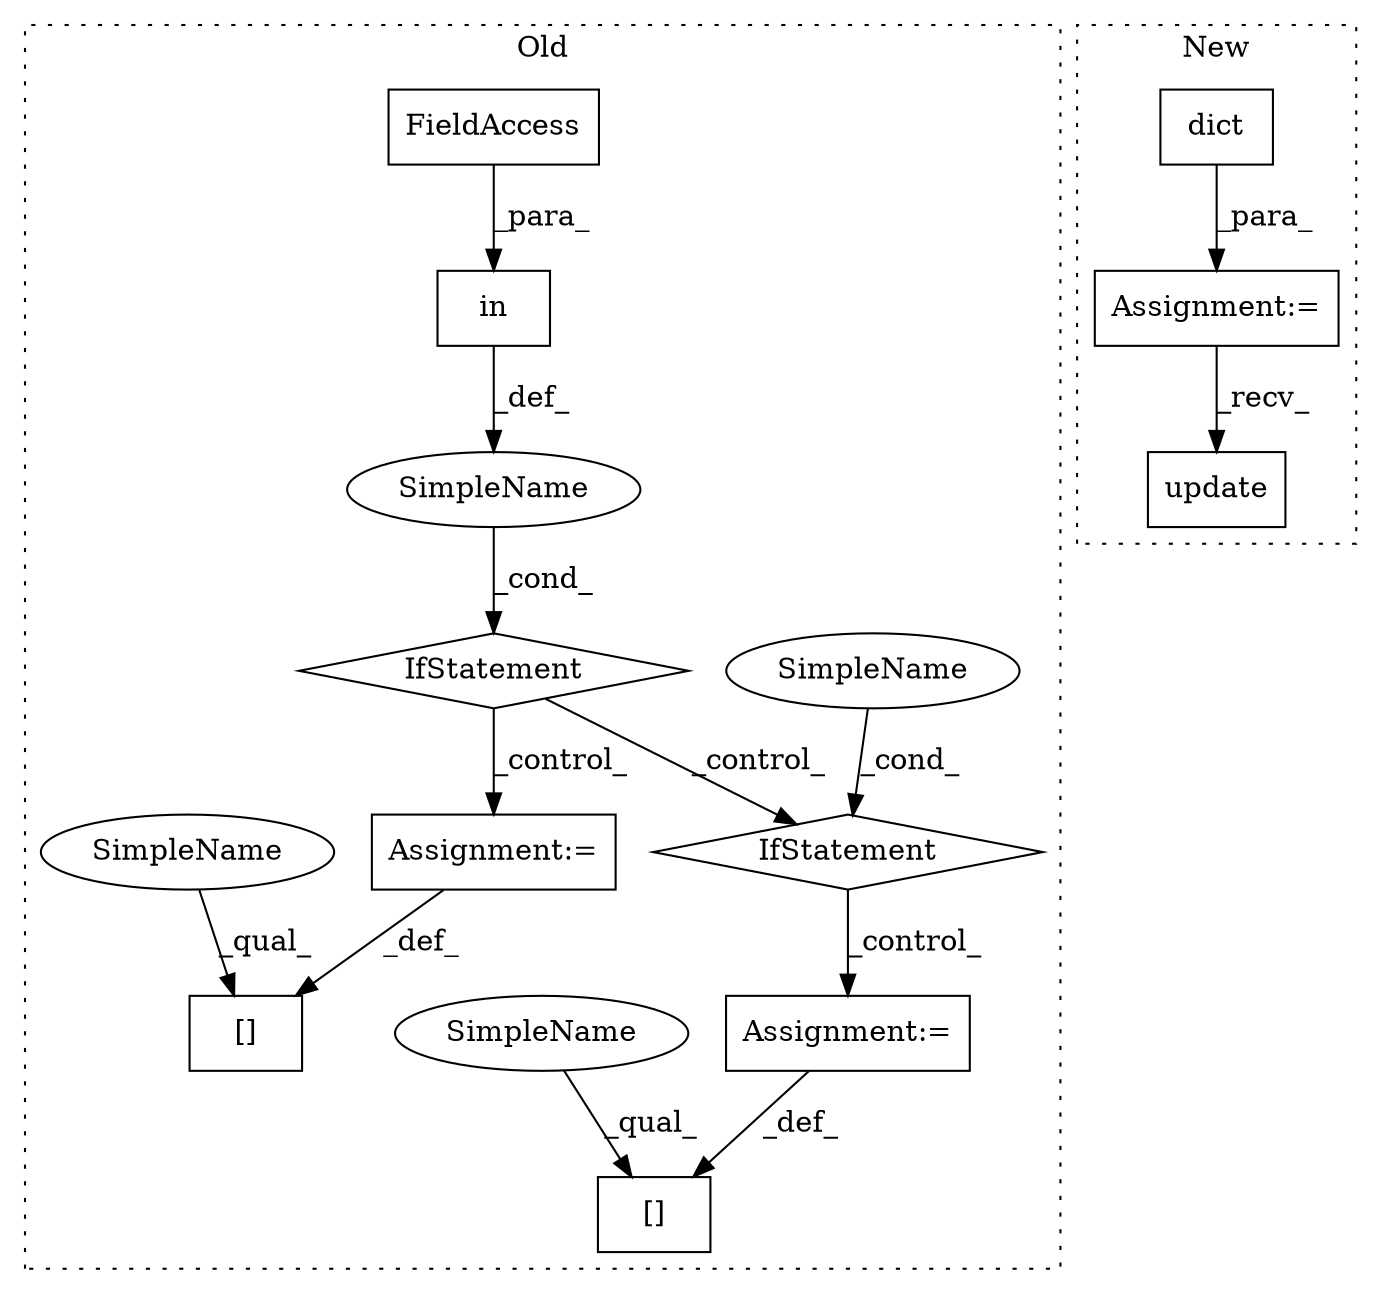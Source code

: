 digraph G {
subgraph cluster0 {
1 [label="in" a="105" s="30215" l="13" shape="box"];
3 [label="IfStatement" a="25" s="30204,30235" l="4,2" shape="diamond"];
5 [label="Assignment:=" a="7" s="30352" l="1" shape="box"];
6 [label="SimpleName" a="42" s="" l="" shape="ellipse"];
7 [label="[]" a="2" s="30347,30351" l="3,1" shape="box"];
8 [label="[]" a="2" s="30247,30251" l="3,1" shape="box"];
9 [label="IfStatement" a="25" s="30286,30292" l="4,2" shape="diamond"];
10 [label="SimpleName" a="42" s="" l="" shape="ellipse"];
12 [label="FieldAccess" a="22" s="30220" l="8" shape="box"];
13 [label="Assignment:=" a="7" s="30252" l="1" shape="box"];
14 [label="SimpleName" a="42" s="30347" l="2" shape="ellipse"];
15 [label="SimpleName" a="42" s="30247" l="2" shape="ellipse"];
label = "Old";
style="dotted";
}
subgraph cluster1 {
2 [label="dict" a="32" s="29214,29515" l="5,1" shape="box"];
4 [label="Assignment:=" a="7" s="29213" l="1" shape="box"];
11 [label="update" a="32" s="29525,29540" l="7,1" shape="box"];
label = "New";
style="dotted";
}
1 -> 6 [label="_def_"];
2 -> 4 [label="_para_"];
3 -> 13 [label="_control_"];
3 -> 9 [label="_control_"];
4 -> 11 [label="_recv_"];
5 -> 7 [label="_def_"];
6 -> 3 [label="_cond_"];
9 -> 5 [label="_control_"];
10 -> 9 [label="_cond_"];
12 -> 1 [label="_para_"];
13 -> 8 [label="_def_"];
14 -> 7 [label="_qual_"];
15 -> 8 [label="_qual_"];
}